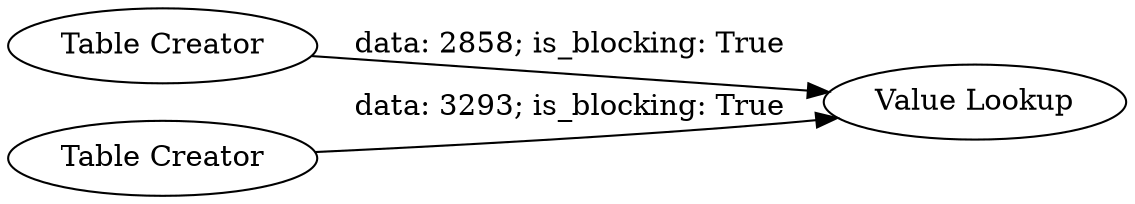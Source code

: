 digraph {
	"2284885285682576043_43" [label="Table Creator"]
	"2284885285682576043_44" [label="Table Creator"]
	"2284885285682576043_42" [label="Value Lookup"]
	"2284885285682576043_44" -> "2284885285682576043_42" [label="data: 3293; is_blocking: True"]
	"2284885285682576043_43" -> "2284885285682576043_42" [label="data: 2858; is_blocking: True"]
	rankdir=LR
}

